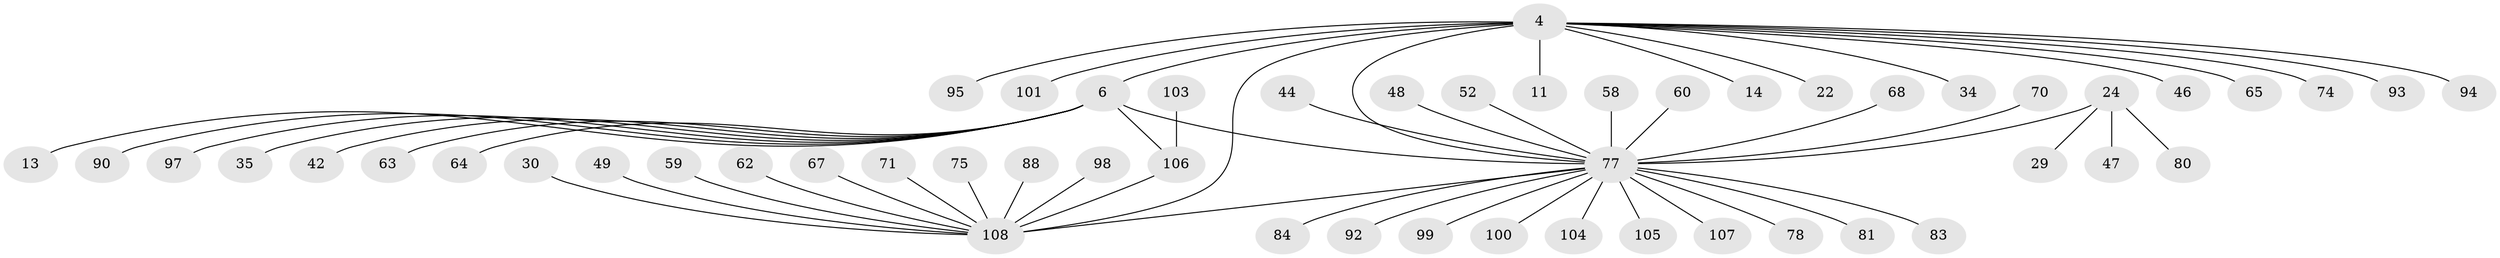 // original degree distribution, {7: 0.018518518518518517, 17: 0.018518518518518517, 4: 0.037037037037037035, 3: 0.08333333333333333, 6: 0.018518518518518517, 10: 0.009259259259259259, 1: 0.5648148148148148, 2: 0.23148148148148148, 9: 0.009259259259259259, 5: 0.009259259259259259}
// Generated by graph-tools (version 1.1) at 2025/46/03/09/25 04:46:47]
// undirected, 54 vertices, 56 edges
graph export_dot {
graph [start="1"]
  node [color=gray90,style=filled];
  4;
  6 [super="+2"];
  11;
  13;
  14;
  22;
  24 [super="+16"];
  29;
  30;
  34 [super="+26"];
  35;
  42 [super="+12"];
  44;
  46;
  47;
  48;
  49;
  52 [super="+23"];
  58;
  59;
  60 [super="+33"];
  62 [super="+27"];
  63;
  64 [super="+50"];
  65;
  67 [super="+19"];
  68;
  70 [super="+40"];
  71;
  74;
  75 [super="+43"];
  77 [super="+37+54"];
  78;
  80;
  81;
  83 [super="+55"];
  84;
  88;
  90;
  92;
  93;
  94;
  95 [super="+15"];
  97;
  98;
  99;
  100 [super="+91"];
  101;
  103;
  104;
  105 [super="+32"];
  106 [super="+89+102"];
  107 [super="+57+61"];
  108 [super="+79+9"];
  4 -- 6 [weight=3];
  4 -- 11;
  4 -- 14;
  4 -- 22;
  4 -- 46;
  4 -- 65;
  4 -- 74;
  4 -- 93;
  4 -- 94;
  4 -- 101;
  4 -- 95;
  4 -- 34;
  4 -- 77;
  4 -- 108 [weight=2];
  6 -- 63;
  6 -- 97;
  6 -- 35;
  6 -- 13;
  6 -- 90;
  6 -- 42;
  6 -- 77 [weight=2];
  6 -- 64;
  6 -- 106;
  24 -- 80;
  24 -- 29;
  24 -- 47;
  24 -- 77 [weight=5];
  30 -- 108;
  44 -- 77;
  48 -- 77;
  49 -- 108;
  52 -- 77;
  58 -- 77;
  59 -- 108;
  60 -- 77;
  62 -- 108;
  67 -- 108;
  68 -- 77;
  70 -- 77;
  71 -- 108;
  75 -- 108;
  77 -- 105;
  77 -- 78;
  77 -- 81;
  77 -- 84;
  77 -- 92;
  77 -- 99;
  77 -- 104;
  77 -- 107;
  77 -- 108 [weight=2];
  77 -- 83;
  77 -- 100;
  88 -- 108;
  98 -- 108;
  103 -- 106;
  106 -- 108;
}
